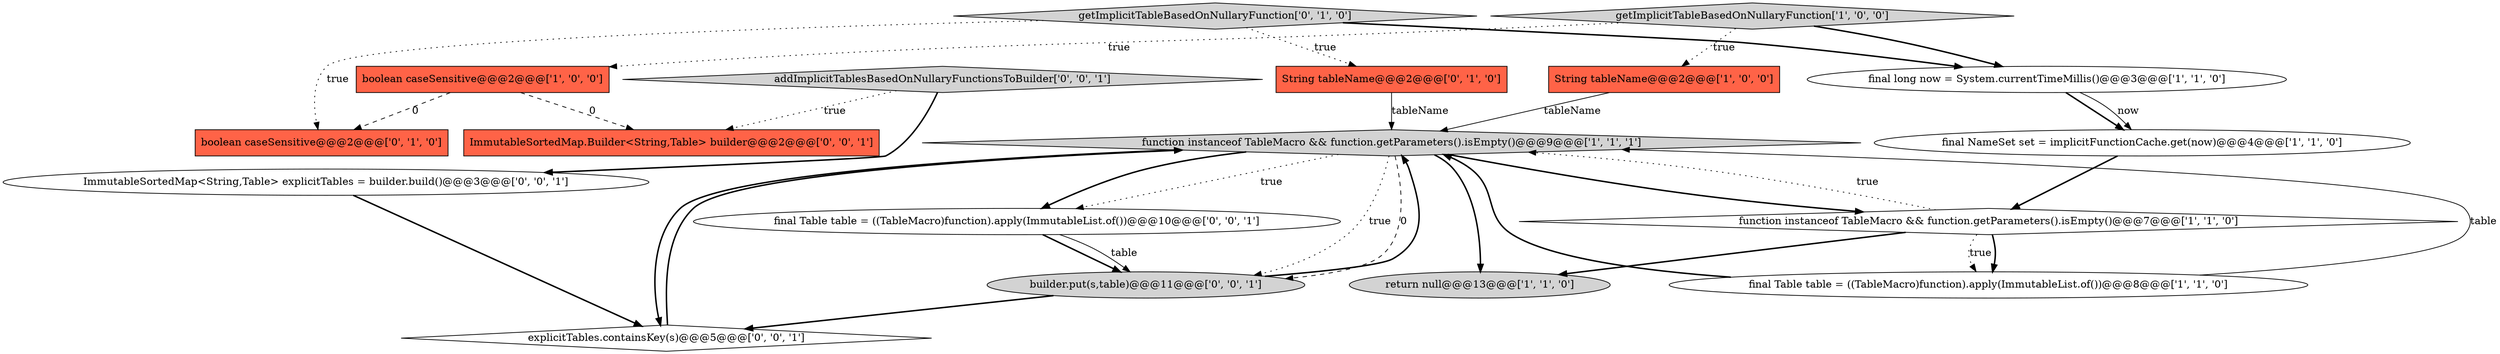 digraph {
7 [style = filled, label = "function instanceof TableMacro && function.getParameters().isEmpty()@@@9@@@['1', '1', '1']", fillcolor = lightgray, shape = diamond image = "AAA0AAABBB1BBB"];
4 [style = filled, label = "function instanceof TableMacro && function.getParameters().isEmpty()@@@7@@@['1', '1', '0']", fillcolor = white, shape = diamond image = "AAA0AAABBB1BBB"];
2 [style = filled, label = "final Table table = ((TableMacro)function).apply(ImmutableList.of())@@@8@@@['1', '1', '0']", fillcolor = white, shape = ellipse image = "AAA0AAABBB1BBB"];
8 [style = filled, label = "getImplicitTableBasedOnNullaryFunction['1', '0', '0']", fillcolor = lightgray, shape = diamond image = "AAA0AAABBB1BBB"];
14 [style = filled, label = "ImmutableSortedMap.Builder<String,Table> builder@@@2@@@['0', '0', '1']", fillcolor = tomato, shape = box image = "AAA0AAABBB3BBB"];
10 [style = filled, label = "getImplicitTableBasedOnNullaryFunction['0', '1', '0']", fillcolor = lightgray, shape = diamond image = "AAA0AAABBB2BBB"];
11 [style = filled, label = "boolean caseSensitive@@@2@@@['0', '1', '0']", fillcolor = tomato, shape = box image = "AAA1AAABBB2BBB"];
13 [style = filled, label = "addImplicitTablesBasedOnNullaryFunctionsToBuilder['0', '0', '1']", fillcolor = lightgray, shape = diamond image = "AAA0AAABBB3BBB"];
9 [style = filled, label = "String tableName@@@2@@@['0', '1', '0']", fillcolor = tomato, shape = box image = "AAA0AAABBB2BBB"];
16 [style = filled, label = "builder.put(s,table)@@@11@@@['0', '0', '1']", fillcolor = lightgray, shape = ellipse image = "AAA0AAABBB3BBB"];
3 [style = filled, label = "final long now = System.currentTimeMillis()@@@3@@@['1', '1', '0']", fillcolor = white, shape = ellipse image = "AAA0AAABBB1BBB"];
5 [style = filled, label = "return null@@@13@@@['1', '1', '0']", fillcolor = lightgray, shape = ellipse image = "AAA0AAABBB1BBB"];
12 [style = filled, label = "ImmutableSortedMap<String,Table> explicitTables = builder.build()@@@3@@@['0', '0', '1']", fillcolor = white, shape = ellipse image = "AAA0AAABBB3BBB"];
17 [style = filled, label = "explicitTables.containsKey(s)@@@5@@@['0', '0', '1']", fillcolor = white, shape = diamond image = "AAA0AAABBB3BBB"];
1 [style = filled, label = "final NameSet set = implicitFunctionCache.get(now)@@@4@@@['1', '1', '0']", fillcolor = white, shape = ellipse image = "AAA0AAABBB1BBB"];
6 [style = filled, label = "boolean caseSensitive@@@2@@@['1', '0', '0']", fillcolor = tomato, shape = box image = "AAA1AAABBB1BBB"];
0 [style = filled, label = "String tableName@@@2@@@['1', '0', '0']", fillcolor = tomato, shape = box image = "AAA0AAABBB1BBB"];
15 [style = filled, label = "final Table table = ((TableMacro)function).apply(ImmutableList.of())@@@10@@@['0', '0', '1']", fillcolor = white, shape = ellipse image = "AAA0AAABBB3BBB"];
1->4 [style = bold, label=""];
7->17 [style = bold, label=""];
2->7 [style = solid, label="table"];
3->1 [style = bold, label=""];
0->7 [style = solid, label="tableName"];
9->7 [style = solid, label="tableName"];
7->16 [style = dashed, label="0"];
12->17 [style = bold, label=""];
8->3 [style = bold, label=""];
16->7 [style = bold, label=""];
6->11 [style = dashed, label="0"];
4->7 [style = dotted, label="true"];
10->3 [style = bold, label=""];
4->2 [style = bold, label=""];
7->4 [style = bold, label=""];
16->17 [style = bold, label=""];
6->14 [style = dashed, label="0"];
15->16 [style = bold, label=""];
10->9 [style = dotted, label="true"];
15->16 [style = solid, label="table"];
7->15 [style = dotted, label="true"];
17->7 [style = bold, label=""];
7->5 [style = bold, label=""];
13->12 [style = bold, label=""];
8->6 [style = dotted, label="true"];
10->11 [style = dotted, label="true"];
7->16 [style = dotted, label="true"];
7->15 [style = bold, label=""];
8->0 [style = dotted, label="true"];
2->7 [style = bold, label=""];
13->14 [style = dotted, label="true"];
4->5 [style = bold, label=""];
4->2 [style = dotted, label="true"];
3->1 [style = solid, label="now"];
}
